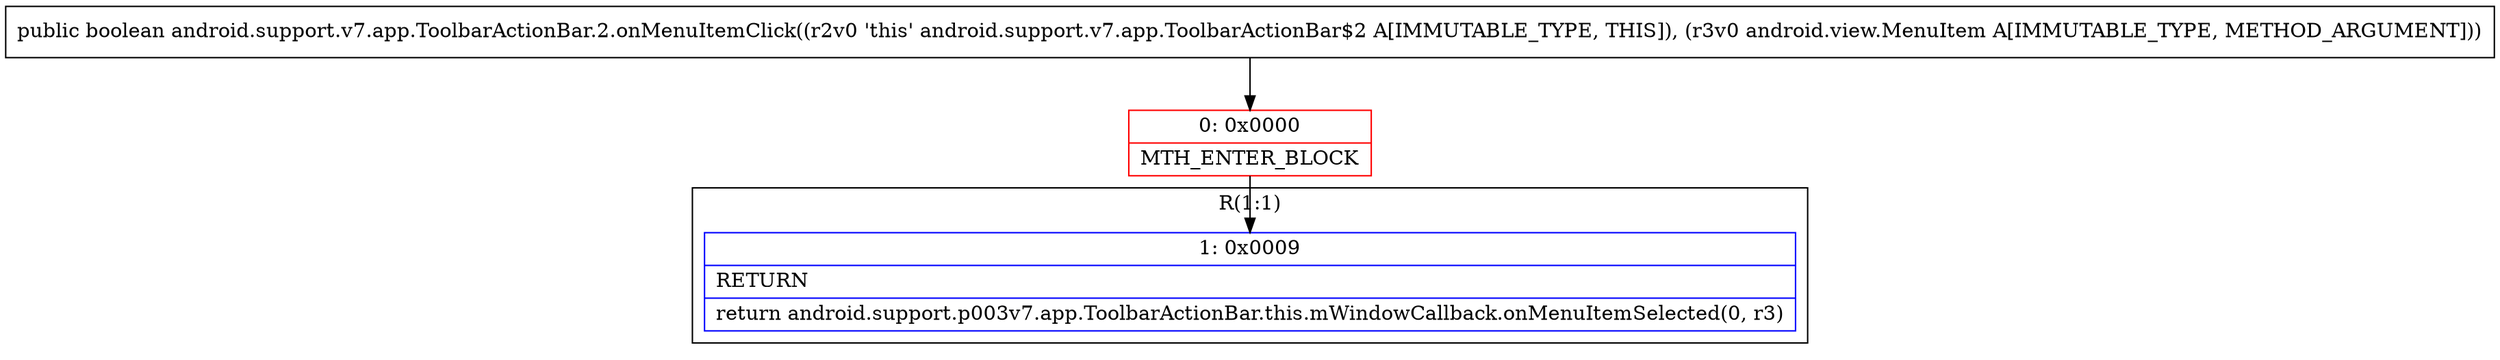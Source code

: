 digraph "CFG forandroid.support.v7.app.ToolbarActionBar.2.onMenuItemClick(Landroid\/view\/MenuItem;)Z" {
subgraph cluster_Region_1952651492 {
label = "R(1:1)";
node [shape=record,color=blue];
Node_1 [shape=record,label="{1\:\ 0x0009|RETURN\l|return android.support.p003v7.app.ToolbarActionBar.this.mWindowCallback.onMenuItemSelected(0, r3)\l}"];
}
Node_0 [shape=record,color=red,label="{0\:\ 0x0000|MTH_ENTER_BLOCK\l}"];
MethodNode[shape=record,label="{public boolean android.support.v7.app.ToolbarActionBar.2.onMenuItemClick((r2v0 'this' android.support.v7.app.ToolbarActionBar$2 A[IMMUTABLE_TYPE, THIS]), (r3v0 android.view.MenuItem A[IMMUTABLE_TYPE, METHOD_ARGUMENT])) }"];
MethodNode -> Node_0;
Node_0 -> Node_1;
}


